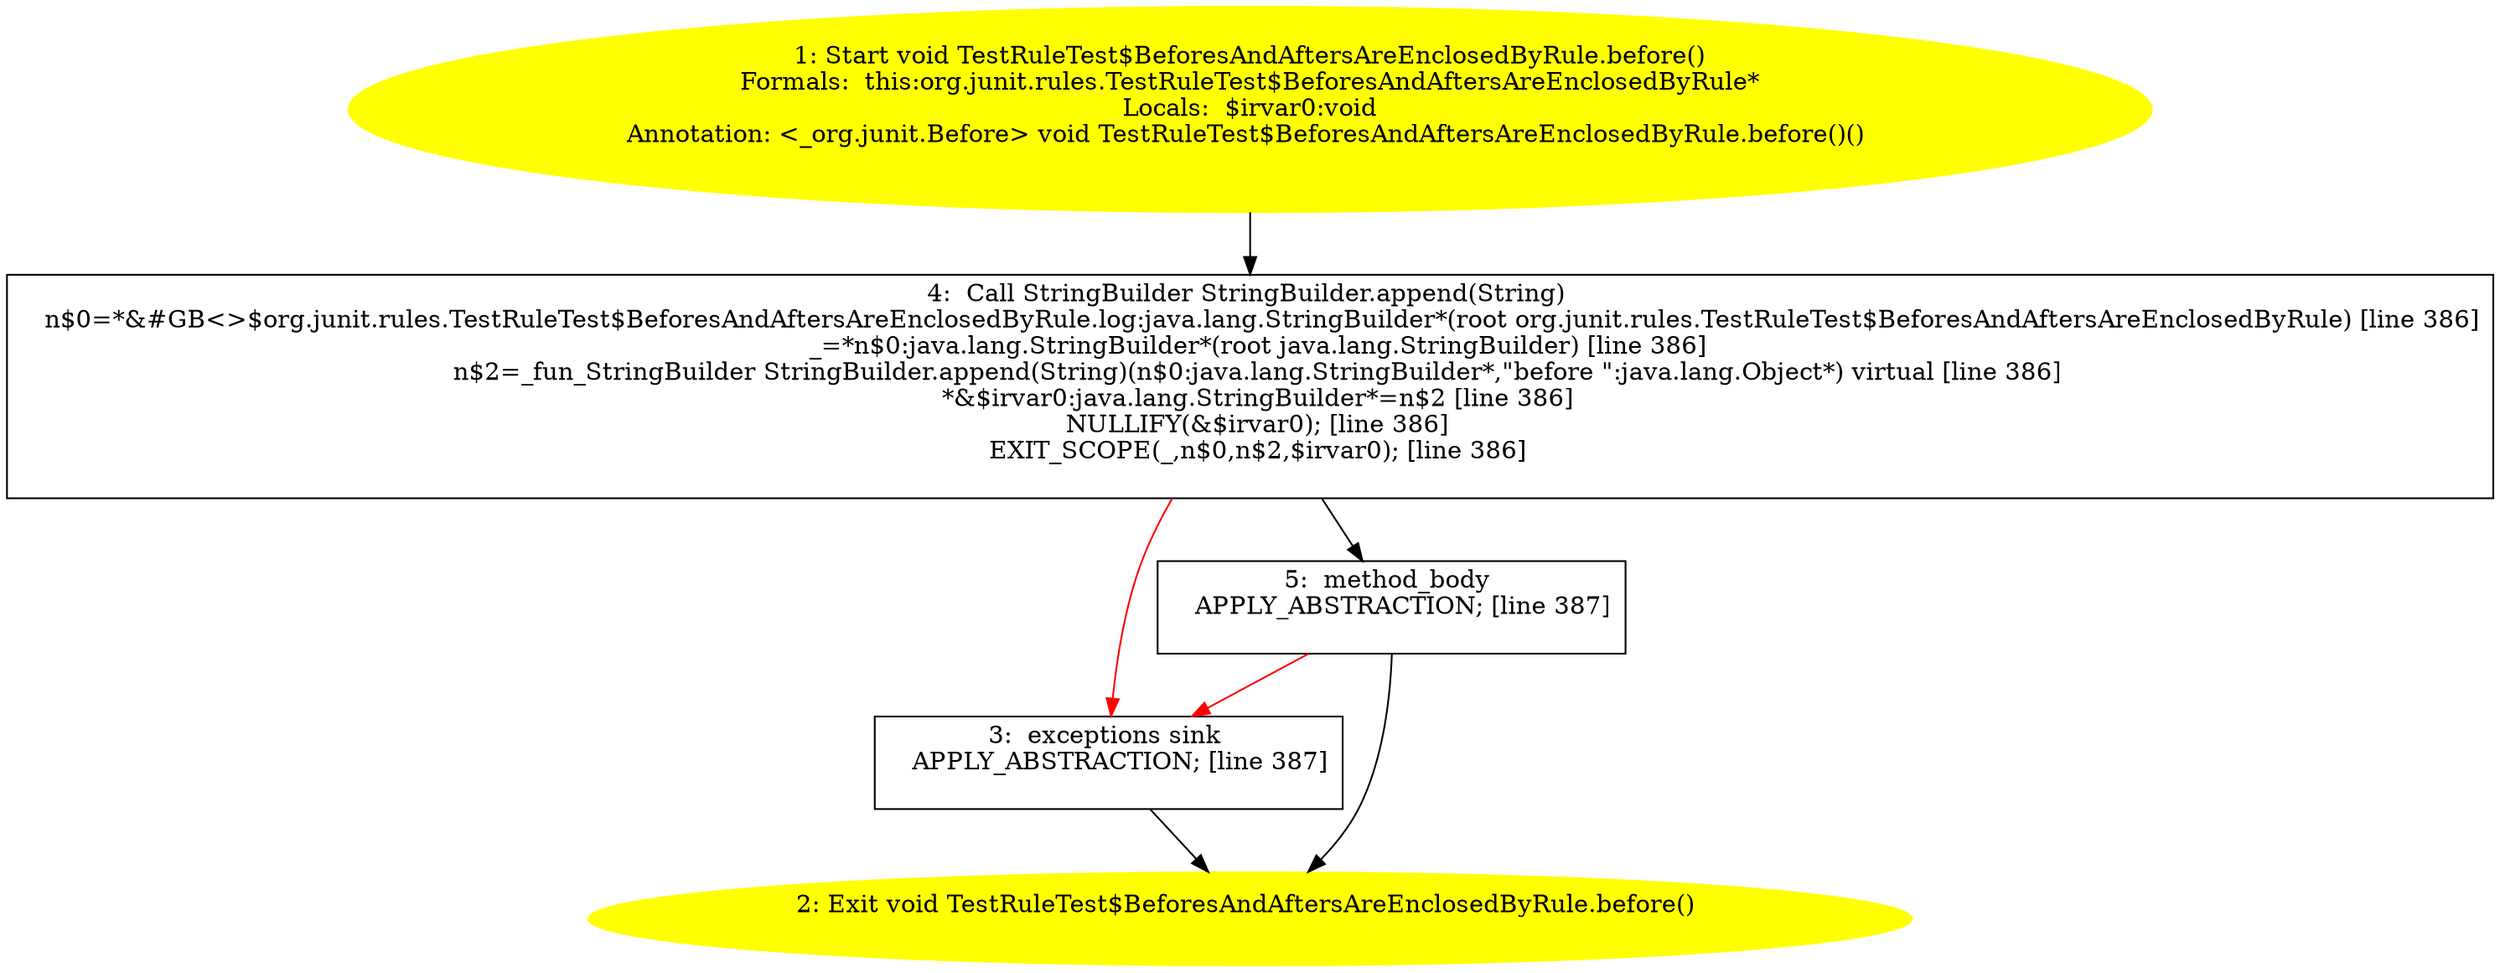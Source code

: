 /* @generated */
digraph cfg {
"org.junit.rules.TestRuleTest$BeforesAndAftersAreEnclosedByRule.before():void.b8796a12a002430ebffd32f773475d09_1" [label="1: Start void TestRuleTest$BeforesAndAftersAreEnclosedByRule.before()\nFormals:  this:org.junit.rules.TestRuleTest$BeforesAndAftersAreEnclosedByRule*\nLocals:  $irvar0:void\nAnnotation: <_org.junit.Before> void TestRuleTest$BeforesAndAftersAreEnclosedByRule.before()() \n  " color=yellow style=filled]
	

	 "org.junit.rules.TestRuleTest$BeforesAndAftersAreEnclosedByRule.before():void.b8796a12a002430ebffd32f773475d09_1" -> "org.junit.rules.TestRuleTest$BeforesAndAftersAreEnclosedByRule.before():void.b8796a12a002430ebffd32f773475d09_4" ;
"org.junit.rules.TestRuleTest$BeforesAndAftersAreEnclosedByRule.before():void.b8796a12a002430ebffd32f773475d09_2" [label="2: Exit void TestRuleTest$BeforesAndAftersAreEnclosedByRule.before() \n  " color=yellow style=filled]
	

"org.junit.rules.TestRuleTest$BeforesAndAftersAreEnclosedByRule.before():void.b8796a12a002430ebffd32f773475d09_3" [label="3:  exceptions sink \n   APPLY_ABSTRACTION; [line 387]\n " shape="box"]
	

	 "org.junit.rules.TestRuleTest$BeforesAndAftersAreEnclosedByRule.before():void.b8796a12a002430ebffd32f773475d09_3" -> "org.junit.rules.TestRuleTest$BeforesAndAftersAreEnclosedByRule.before():void.b8796a12a002430ebffd32f773475d09_2" ;
"org.junit.rules.TestRuleTest$BeforesAndAftersAreEnclosedByRule.before():void.b8796a12a002430ebffd32f773475d09_4" [label="4:  Call StringBuilder StringBuilder.append(String) \n   n$0=*&#GB<>$org.junit.rules.TestRuleTest$BeforesAndAftersAreEnclosedByRule.log:java.lang.StringBuilder*(root org.junit.rules.TestRuleTest$BeforesAndAftersAreEnclosedByRule) [line 386]\n  _=*n$0:java.lang.StringBuilder*(root java.lang.StringBuilder) [line 386]\n  n$2=_fun_StringBuilder StringBuilder.append(String)(n$0:java.lang.StringBuilder*,\"before \":java.lang.Object*) virtual [line 386]\n  *&$irvar0:java.lang.StringBuilder*=n$2 [line 386]\n  NULLIFY(&$irvar0); [line 386]\n  EXIT_SCOPE(_,n$0,n$2,$irvar0); [line 386]\n " shape="box"]
	

	 "org.junit.rules.TestRuleTest$BeforesAndAftersAreEnclosedByRule.before():void.b8796a12a002430ebffd32f773475d09_4" -> "org.junit.rules.TestRuleTest$BeforesAndAftersAreEnclosedByRule.before():void.b8796a12a002430ebffd32f773475d09_5" ;
	 "org.junit.rules.TestRuleTest$BeforesAndAftersAreEnclosedByRule.before():void.b8796a12a002430ebffd32f773475d09_4" -> "org.junit.rules.TestRuleTest$BeforesAndAftersAreEnclosedByRule.before():void.b8796a12a002430ebffd32f773475d09_3" [color="red" ];
"org.junit.rules.TestRuleTest$BeforesAndAftersAreEnclosedByRule.before():void.b8796a12a002430ebffd32f773475d09_5" [label="5:  method_body \n   APPLY_ABSTRACTION; [line 387]\n " shape="box"]
	

	 "org.junit.rules.TestRuleTest$BeforesAndAftersAreEnclosedByRule.before():void.b8796a12a002430ebffd32f773475d09_5" -> "org.junit.rules.TestRuleTest$BeforesAndAftersAreEnclosedByRule.before():void.b8796a12a002430ebffd32f773475d09_2" ;
	 "org.junit.rules.TestRuleTest$BeforesAndAftersAreEnclosedByRule.before():void.b8796a12a002430ebffd32f773475d09_5" -> "org.junit.rules.TestRuleTest$BeforesAndAftersAreEnclosedByRule.before():void.b8796a12a002430ebffd32f773475d09_3" [color="red" ];
}
